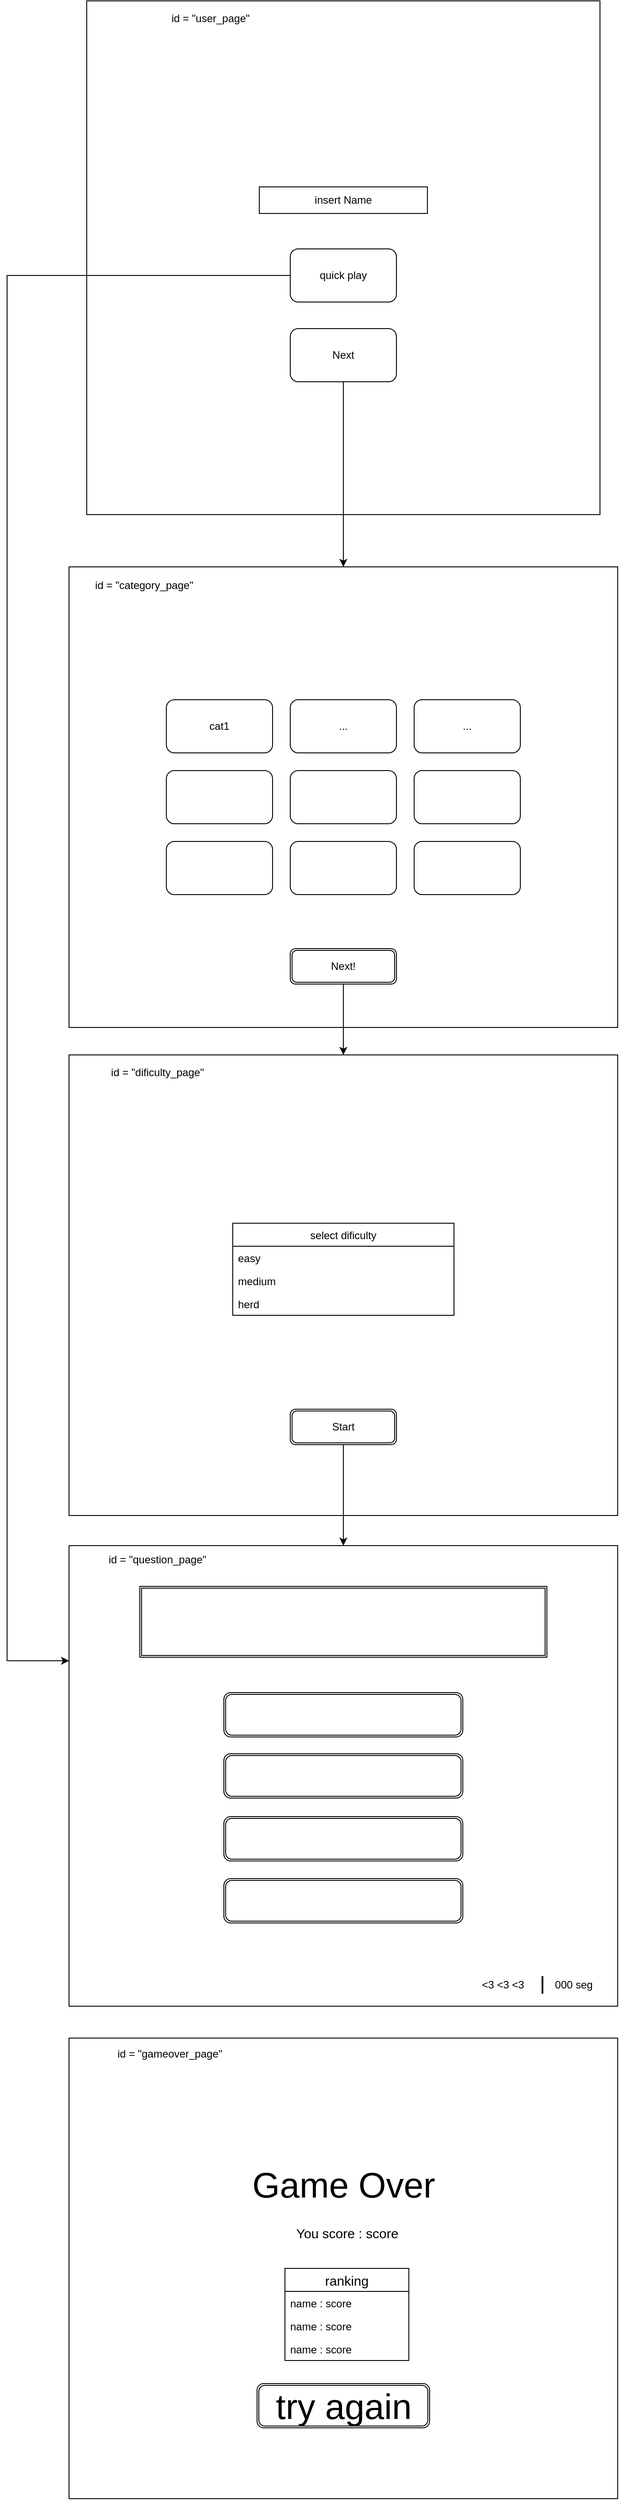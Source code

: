 <mxfile version="13.1.3">
    <diagram id="6hGFLwfOUW9BJ-s0fimq" name="Page-1">
        <mxGraphModel dx="637" dy="354" grid="1" gridSize="10" guides="1" tooltips="1" connect="1" arrows="1" fold="1" page="1" pageScale="1" pageWidth="827" pageHeight="1169" math="0" shadow="0">
            <root>
                <mxCell id="0"/>
                <mxCell id="1" parent="0"/>
                <mxCell id="2" value="" style="whiteSpace=wrap;html=1;aspect=fixed;" parent="1" vertex="1">
                    <mxGeometry x="190" y="10" width="580" height="580" as="geometry"/>
                </mxCell>
                <mxCell id="3" value="insert Name" style="rounded=0;whiteSpace=wrap;html=1;" parent="1" vertex="1">
                    <mxGeometry x="385" y="220" width="190" height="30" as="geometry"/>
                </mxCell>
                <mxCell id="27" style="edgeStyle=orthogonalEdgeStyle;rounded=0;orthogonalLoop=1;jettySize=auto;html=1;exitX=0.5;exitY=1;exitDx=0;exitDy=0;" parent="1" source="4" target="5" edge="1">
                    <mxGeometry relative="1" as="geometry"/>
                </mxCell>
                <mxCell id="4" value="Next" style="rounded=1;whiteSpace=wrap;html=1;" parent="1" vertex="1">
                    <mxGeometry x="420" y="380" width="120" height="60" as="geometry"/>
                </mxCell>
                <mxCell id="5" value="" style="rounded=0;whiteSpace=wrap;html=1;" parent="1" vertex="1">
                    <mxGeometry x="170" y="649" width="620" height="520" as="geometry"/>
                </mxCell>
                <mxCell id="6" value="" style="rounded=1;whiteSpace=wrap;html=1;" parent="1" vertex="1">
                    <mxGeometry x="280" y="959" width="120" height="60" as="geometry"/>
                </mxCell>
                <mxCell id="7" value="" style="rounded=1;whiteSpace=wrap;html=1;" parent="1" vertex="1">
                    <mxGeometry x="420" y="959" width="120" height="60" as="geometry"/>
                </mxCell>
                <mxCell id="8" value="" style="rounded=1;whiteSpace=wrap;html=1;" parent="1" vertex="1">
                    <mxGeometry x="560" y="959" width="120" height="60" as="geometry"/>
                </mxCell>
                <mxCell id="9" value="cat1" style="rounded=1;whiteSpace=wrap;html=1;" parent="1" vertex="1">
                    <mxGeometry x="280" y="799" width="120" height="60" as="geometry"/>
                </mxCell>
                <mxCell id="10" value="" style="rounded=1;whiteSpace=wrap;html=1;" parent="1" vertex="1">
                    <mxGeometry x="280" y="879" width="120" height="60" as="geometry"/>
                </mxCell>
                <mxCell id="11" value="" style="rounded=1;whiteSpace=wrap;html=1;" parent="1" vertex="1">
                    <mxGeometry x="420" y="879" width="120" height="60" as="geometry"/>
                </mxCell>
                <mxCell id="12" value="" style="rounded=1;whiteSpace=wrap;html=1;" parent="1" vertex="1">
                    <mxGeometry x="560" y="879" width="120" height="60" as="geometry"/>
                </mxCell>
                <mxCell id="13" value="..." style="rounded=1;whiteSpace=wrap;html=1;" parent="1" vertex="1">
                    <mxGeometry x="420" y="799" width="120" height="60" as="geometry"/>
                </mxCell>
                <mxCell id="14" value="..." style="rounded=1;whiteSpace=wrap;html=1;" parent="1" vertex="1">
                    <mxGeometry x="560" y="799" width="120" height="60" as="geometry"/>
                </mxCell>
                <mxCell id="28" style="edgeStyle=orthogonalEdgeStyle;rounded=0;orthogonalLoop=1;jettySize=auto;html=1;exitX=0.5;exitY=1;exitDx=0;exitDy=0;" parent="1" source="16" target="21" edge="1">
                    <mxGeometry relative="1" as="geometry"/>
                </mxCell>
                <mxCell id="16" value="Next!" style="shape=ext;double=1;rounded=1;whiteSpace=wrap;html=1;" parent="1" vertex="1">
                    <mxGeometry x="420" y="1080" width="120" height="40" as="geometry"/>
                </mxCell>
                <mxCell id="21" value="" style="rounded=0;whiteSpace=wrap;html=1;" parent="1" vertex="1">
                    <mxGeometry x="170" y="1200" width="620" height="520" as="geometry"/>
                </mxCell>
                <mxCell id="30" style="edgeStyle=orthogonalEdgeStyle;rounded=0;orthogonalLoop=1;jettySize=auto;html=1;exitX=0.5;exitY=1;exitDx=0;exitDy=0;entryX=0.5;entryY=0;entryDx=0;entryDy=0;" parent="1" source="23" target="26" edge="1">
                    <mxGeometry relative="1" as="geometry"/>
                </mxCell>
                <mxCell id="23" value="Start" style="shape=ext;double=1;rounded=1;whiteSpace=wrap;html=1;" parent="1" vertex="1">
                    <mxGeometry x="420" y="1600" width="120" height="40" as="geometry"/>
                </mxCell>
                <mxCell id="29" style="edgeStyle=orthogonalEdgeStyle;rounded=0;orthogonalLoop=1;jettySize=auto;html=1;exitX=0;exitY=0.5;exitDx=0;exitDy=0;entryX=0;entryY=0.25;entryDx=0;entryDy=0;" parent="1" source="25" target="26" edge="1">
                    <mxGeometry relative="1" as="geometry">
                        <Array as="points">
                            <mxPoint x="100" y="320"/>
                            <mxPoint x="100" y="1884"/>
                        </Array>
                    </mxGeometry>
                </mxCell>
                <mxCell id="25" value="quick play" style="rounded=1;whiteSpace=wrap;html=1;" parent="1" vertex="1">
                    <mxGeometry x="420" y="290" width="120" height="60" as="geometry"/>
                </mxCell>
                <mxCell id="17" value="select dificulty" style="swimlane;fontStyle=0;childLayout=stackLayout;horizontal=1;startSize=26;fillColor=none;horizontalStack=0;resizeParent=1;resizeParentMax=0;resizeLast=0;collapsible=1;marginBottom=0;" parent="1" vertex="1">
                    <mxGeometry x="355" y="1390" width="250" height="104" as="geometry"/>
                </mxCell>
                <mxCell id="18" value="easy" style="text;strokeColor=none;fillColor=none;align=left;verticalAlign=top;spacingLeft=4;spacingRight=4;overflow=hidden;rotatable=0;points=[[0,0.5],[1,0.5]];portConstraint=eastwest;" parent="17" vertex="1">
                    <mxGeometry y="26" width="250" height="26" as="geometry"/>
                </mxCell>
                <mxCell id="19" value="medium" style="text;strokeColor=none;fillColor=none;align=left;verticalAlign=top;spacingLeft=4;spacingRight=4;overflow=hidden;rotatable=0;points=[[0,0.5],[1,0.5]];portConstraint=eastwest;" parent="17" vertex="1">
                    <mxGeometry y="52" width="250" height="26" as="geometry"/>
                </mxCell>
                <mxCell id="20" value="herd" style="text;strokeColor=none;fillColor=none;align=left;verticalAlign=top;spacingLeft=4;spacingRight=4;overflow=hidden;rotatable=0;points=[[0,0.5],[1,0.5]];portConstraint=eastwest;" parent="17" vertex="1">
                    <mxGeometry y="78" width="250" height="26" as="geometry"/>
                </mxCell>
                <mxCell id="26" value="" style="rounded=0;whiteSpace=wrap;html=1;" parent="1" vertex="1">
                    <mxGeometry x="170" y="1754" width="620" height="520" as="geometry"/>
                </mxCell>
                <mxCell id="31" value="&lt;span id=&quot;docs-internal-guid-71206e4f-7fff-5bd5-7ce0-e3aaf4b4be16&quot;&gt;&lt;span style=&quot;font-size: 14pt ; font-family: &amp;#34;roboto&amp;#34; , sans-serif ; color: rgb(255 , 255 , 255) ; background-color: transparent ; vertical-align: baseline&quot;&gt;Who was the villain of &amp;amp;#039;&amp;amp;#039;The Lion King&amp;amp;#039;&amp;amp;#039;?&lt;/span&gt;&lt;/span&gt;" style="shape=ext;double=1;rounded=0;whiteSpace=wrap;html=1;" parent="1" vertex="1">
                    <mxGeometry x="250" y="1800" width="460" height="80" as="geometry"/>
                </mxCell>
                <mxCell id="32" value="" style="shape=ext;double=1;rounded=1;whiteSpace=wrap;html=1;" parent="1" vertex="1">
                    <mxGeometry x="345" y="1920" width="270" height="50" as="geometry"/>
                </mxCell>
                <mxCell id="33" value="" style="shape=ext;double=1;rounded=1;whiteSpace=wrap;html=1;" parent="1" vertex="1">
                    <mxGeometry x="345" y="1989" width="270" height="50" as="geometry"/>
                </mxCell>
                <mxCell id="34" value="" style="shape=ext;double=1;rounded=1;whiteSpace=wrap;html=1;" parent="1" vertex="1">
                    <mxGeometry x="345" y="2060" width="270" height="50" as="geometry"/>
                </mxCell>
                <mxCell id="35" value="" style="shape=ext;double=1;rounded=1;whiteSpace=wrap;html=1;" parent="1" vertex="1">
                    <mxGeometry x="345" y="2130" width="270" height="50" as="geometry"/>
                </mxCell>
                <mxCell id="38" value="&amp;lt;3 &amp;lt;3 &amp;lt;3" style="text;html=1;align=center;verticalAlign=middle;resizable=0;points=[];autosize=1;" parent="1" vertex="1">
                    <mxGeometry x="630" y="2240" width="60" height="20" as="geometry"/>
                </mxCell>
                <mxCell id="40" value="" style="line;strokeWidth=2;direction=south;html=1;" parent="1" vertex="1">
                    <mxGeometry x="700" y="2240" width="10" height="20" as="geometry"/>
                </mxCell>
                <mxCell id="41" value="000 seg" style="text;html=1;align=center;verticalAlign=middle;resizable=0;points=[];autosize=1;" parent="1" vertex="1">
                    <mxGeometry x="710" y="2240" width="60" height="20" as="geometry"/>
                </mxCell>
                <mxCell id="42" value="" style="rounded=0;whiteSpace=wrap;html=1;" parent="1" vertex="1">
                    <mxGeometry x="170" y="2310" width="620" height="520" as="geometry"/>
                </mxCell>
                <mxCell id="43" value="Game Over" style="text;html=1;align=center;verticalAlign=middle;resizable=0;points=[];autosize=1;fontSize=40;" parent="1" vertex="1">
                    <mxGeometry x="370" y="2450" width="220" height="50" as="geometry"/>
                </mxCell>
                <mxCell id="45" value="try again" style="shape=ext;double=1;rounded=1;whiteSpace=wrap;html=1;fontSize=40;" parent="1" vertex="1">
                    <mxGeometry x="382.5" y="2700" width="195" height="50" as="geometry"/>
                </mxCell>
                <mxCell id="47" value="ranking" style="swimlane;fontStyle=0;childLayout=stackLayout;horizontal=1;startSize=26;fillColor=none;horizontalStack=0;resizeParent=1;resizeParentMax=0;resizeLast=0;collapsible=1;marginBottom=0;fontSize=15;" parent="1" vertex="1">
                    <mxGeometry x="414" y="2570" width="140" height="104" as="geometry"/>
                </mxCell>
                <mxCell id="48" value="name : score" style="text;strokeColor=none;fillColor=none;align=left;verticalAlign=top;spacingLeft=4;spacingRight=4;overflow=hidden;rotatable=0;points=[[0,0.5],[1,0.5]];portConstraint=eastwest;" parent="47" vertex="1">
                    <mxGeometry y="26" width="140" height="26" as="geometry"/>
                </mxCell>
                <mxCell id="49" value="name : score" style="text;strokeColor=none;fillColor=none;align=left;verticalAlign=top;spacingLeft=4;spacingRight=4;overflow=hidden;rotatable=0;points=[[0,0.5],[1,0.5]];portConstraint=eastwest;" parent="47" vertex="1">
                    <mxGeometry y="52" width="140" height="26" as="geometry"/>
                </mxCell>
                <mxCell id="50" value="name : score" style="text;strokeColor=none;fillColor=none;align=left;verticalAlign=top;spacingLeft=4;spacingRight=4;overflow=hidden;rotatable=0;points=[[0,0.5],[1,0.5]];portConstraint=eastwest;" parent="47" vertex="1">
                    <mxGeometry y="78" width="140" height="26" as="geometry"/>
                </mxCell>
                <mxCell id="51" value="You score : score" style="text;html=1;align=center;verticalAlign=middle;resizable=0;points=[];autosize=1;fontSize=15;" parent="1" vertex="1">
                    <mxGeometry x="419" y="2520" width="130" height="20" as="geometry"/>
                </mxCell>
                <mxCell id="52" value="id = &quot;user_page&quot;" style="text;html=1;strokeColor=none;fillColor=none;align=center;verticalAlign=middle;whiteSpace=wrap;rounded=0;" vertex="1" parent="1">
                    <mxGeometry x="200" y="20" width="260" height="20" as="geometry"/>
                </mxCell>
                <mxCell id="53" value="id = &quot;category_page&quot;" style="text;html=1;strokeColor=none;fillColor=none;align=center;verticalAlign=middle;whiteSpace=wrap;rounded=0;" vertex="1" parent="1">
                    <mxGeometry x="125" y="660" width="260" height="20" as="geometry"/>
                </mxCell>
                <mxCell id="54" value="id = &quot;dificulty_page&quot;" style="text;html=1;strokeColor=none;fillColor=none;align=center;verticalAlign=middle;whiteSpace=wrap;rounded=0;" vertex="1" parent="1">
                    <mxGeometry x="140" y="1210" width="260" height="20" as="geometry"/>
                </mxCell>
                <mxCell id="55" value="id = &quot;question_page&quot;" style="text;html=1;strokeColor=none;fillColor=none;align=center;verticalAlign=middle;whiteSpace=wrap;rounded=0;" vertex="1" parent="1">
                    <mxGeometry x="140" y="1760" width="260" height="20" as="geometry"/>
                </mxCell>
                <mxCell id="56" value="id = &quot;gameover_page&quot;" style="text;html=1;strokeColor=none;fillColor=none;align=center;verticalAlign=middle;whiteSpace=wrap;rounded=0;" vertex="1" parent="1">
                    <mxGeometry x="154" y="2318" width="260" height="20" as="geometry"/>
                </mxCell>
            </root>
        </mxGraphModel>
    </diagram>
</mxfile>